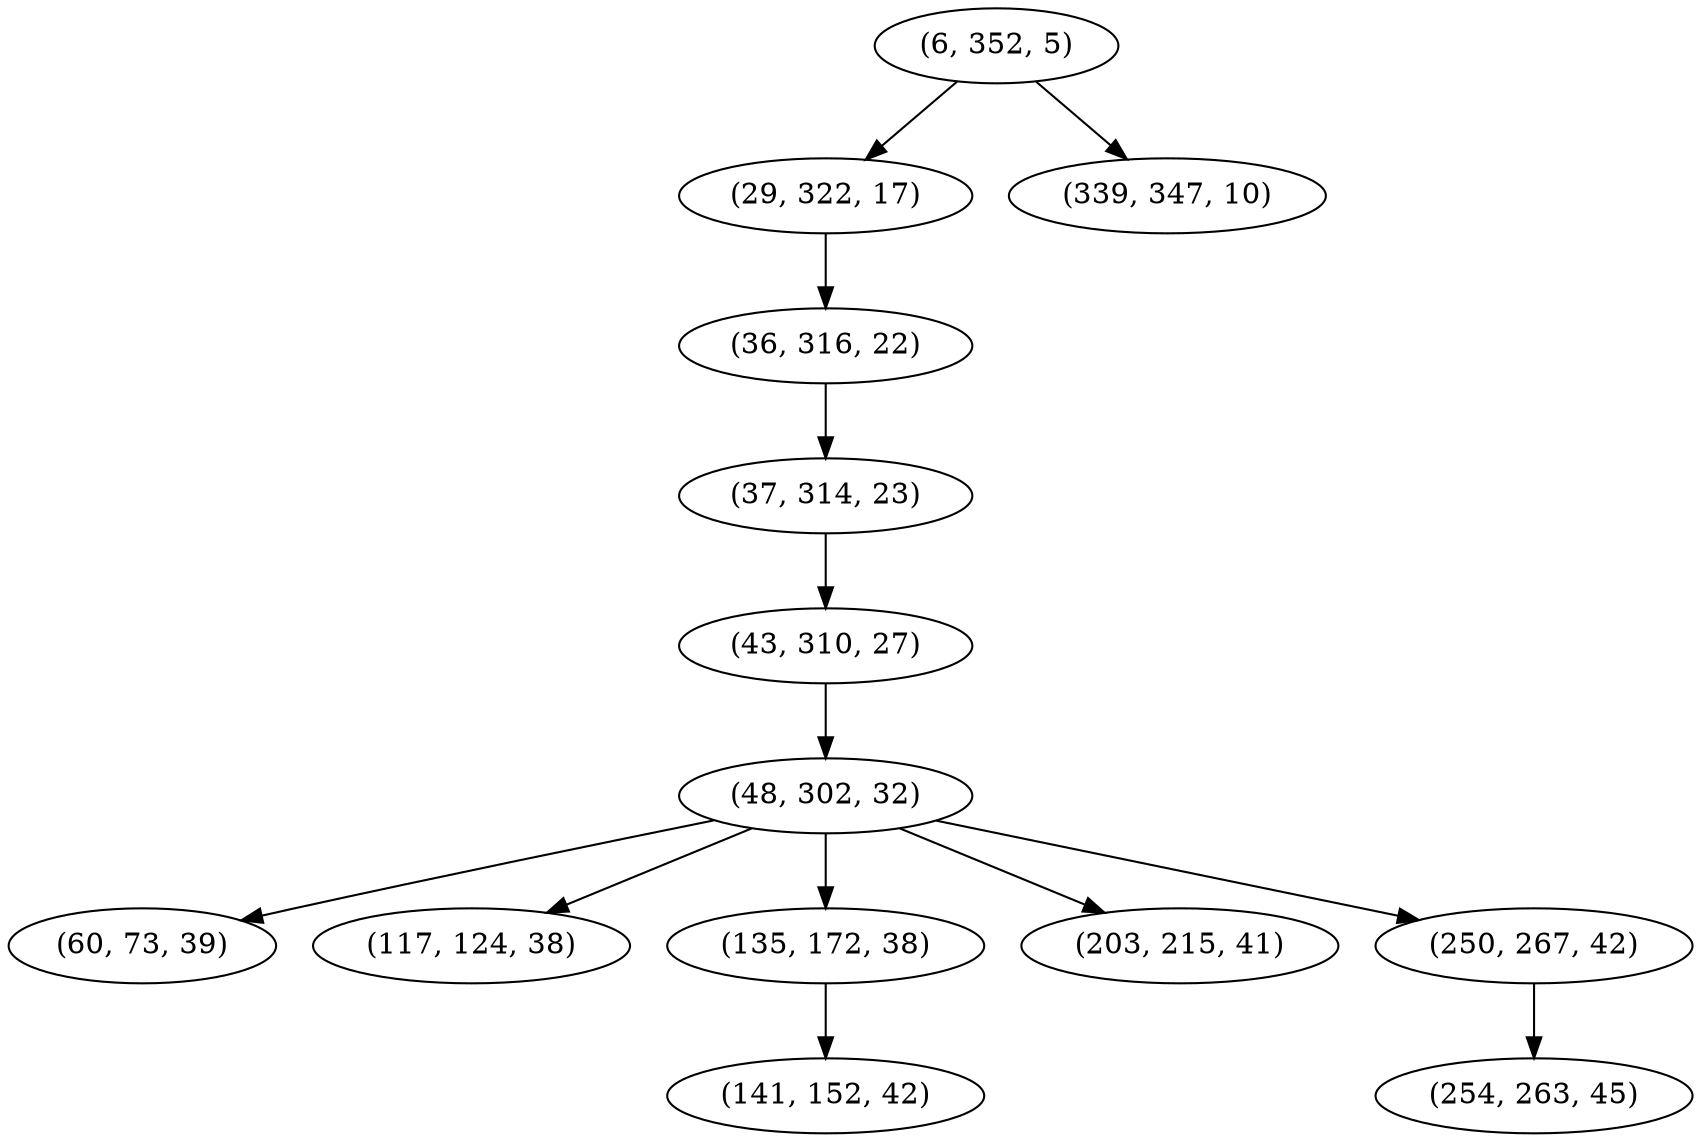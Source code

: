 digraph tree {
    "(6, 352, 5)";
    "(29, 322, 17)";
    "(36, 316, 22)";
    "(37, 314, 23)";
    "(43, 310, 27)";
    "(48, 302, 32)";
    "(60, 73, 39)";
    "(117, 124, 38)";
    "(135, 172, 38)";
    "(141, 152, 42)";
    "(203, 215, 41)";
    "(250, 267, 42)";
    "(254, 263, 45)";
    "(339, 347, 10)";
    "(6, 352, 5)" -> "(29, 322, 17)";
    "(6, 352, 5)" -> "(339, 347, 10)";
    "(29, 322, 17)" -> "(36, 316, 22)";
    "(36, 316, 22)" -> "(37, 314, 23)";
    "(37, 314, 23)" -> "(43, 310, 27)";
    "(43, 310, 27)" -> "(48, 302, 32)";
    "(48, 302, 32)" -> "(60, 73, 39)";
    "(48, 302, 32)" -> "(117, 124, 38)";
    "(48, 302, 32)" -> "(135, 172, 38)";
    "(48, 302, 32)" -> "(203, 215, 41)";
    "(48, 302, 32)" -> "(250, 267, 42)";
    "(135, 172, 38)" -> "(141, 152, 42)";
    "(250, 267, 42)" -> "(254, 263, 45)";
}
